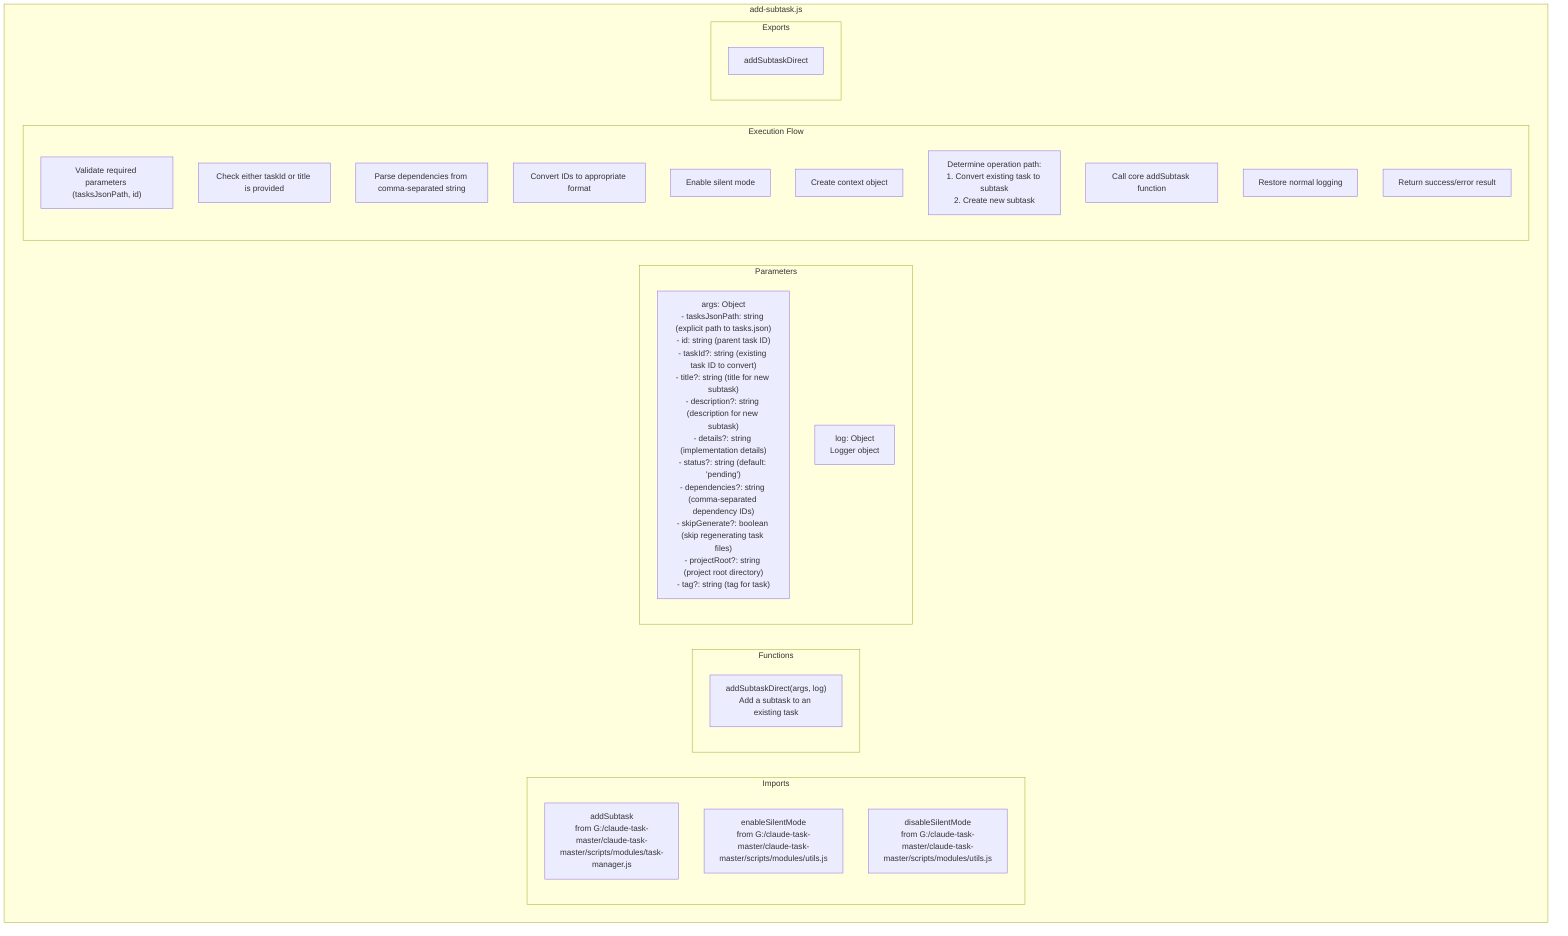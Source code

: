 graph TB
    subgraph "add-subtask.js"
        subgraph "Imports"
            addSubtask["addSubtask<br/>from G:/claude-task-master/claude-task-master/scripts/modules/task-manager.js"]
            enableSilentMode["enableSilentMode<br/>from G:/claude-task-master/claude-task-master/scripts/modules/utils.js"]
            disableSilentMode["disableSilentMode<br/>from G:/claude-task-master/claude-task-master/scripts/modules/utils.js"]
        end

        subgraph "Functions"
            addSubtaskDirect["addSubtaskDirect(args, log)<br/>Add a subtask to an existing task"]
        end

        subgraph "Parameters"
            args["args: Object<br/>- tasksJsonPath: string (explicit path to tasks.json)<br/>- id: string (parent task ID)<br/>- taskId?: string (existing task ID to convert)<br/>- title?: string (title for new subtask)<br/>- description?: string (description for new subtask)<br/>- details?: string (implementation details)<br/>- status?: string (default: 'pending')<br/>- dependencies?: string (comma-separated dependency IDs)<br/>- skipGenerate?: boolean (skip regenerating task files)<br/>- projectRoot?: string (project root directory)<br/>- tag?: string (tag for task)"]
            log["log: Object<br/>Logger object"]
        end

        subgraph "Execution Flow"
            validateInput["Validate required parameters (tasksJsonPath, id)"]
            checkTaskOrTitle["Check either taskId or title is provided"]
            parseDependencies["Parse dependencies from comma-separated string"]
            convertIds["Convert IDs to appropriate format"]
            enableSilent["Enable silent mode"]
            createContext["Create context object"]
            determinePath["Determine operation path:<br/>1. Convert existing task to subtask<br/>2. Create new subtask"]
            callCore["Call core addSubtask function"]
            restoreLogging["Restore normal logging"]
            returnResult["Return success/error result"]
        end

        subgraph "Exports"
            ExportAddSubtaskDirect["addSubtaskDirect"]
        end
    end